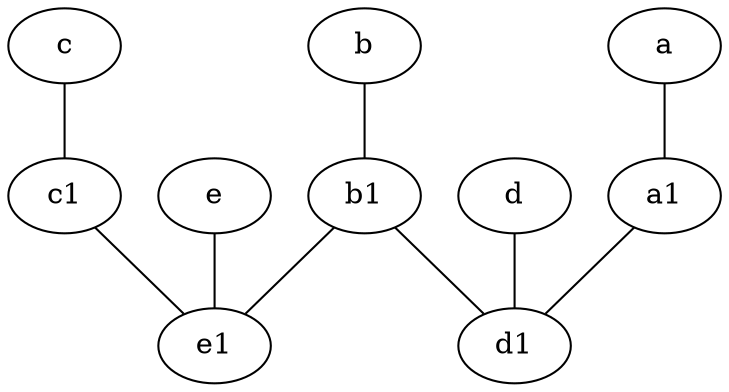 graph {
	node [labelfontsize=50]
	e [labelfontsize=50 pos="7,9!"]
	a1 [labelfontsize=50 pos="8,3!"]
	d1 [labelfontsize=50 pos="3,5!"]
	c [labelfontsize=50 pos="4.5,2!"]
	d [labelfontsize=50 pos="2,5!"]
	b1 [labelfontsize=50 pos="9,4!"]
	a [labelfontsize=50 pos="8,2!"]
	b [labelfontsize=50 pos="10,4!"]
	e1 [labelfontsize=50 pos="7,7!"]
	c1 [labelfontsize=50 pos="4.5,3!"]
	b1 -- d1
	c1 -- e1
	a1 -- d1
	c -- c1
	b1 -- e1
	b -- b1
	a -- a1
	d -- d1
	e -- e1
}
